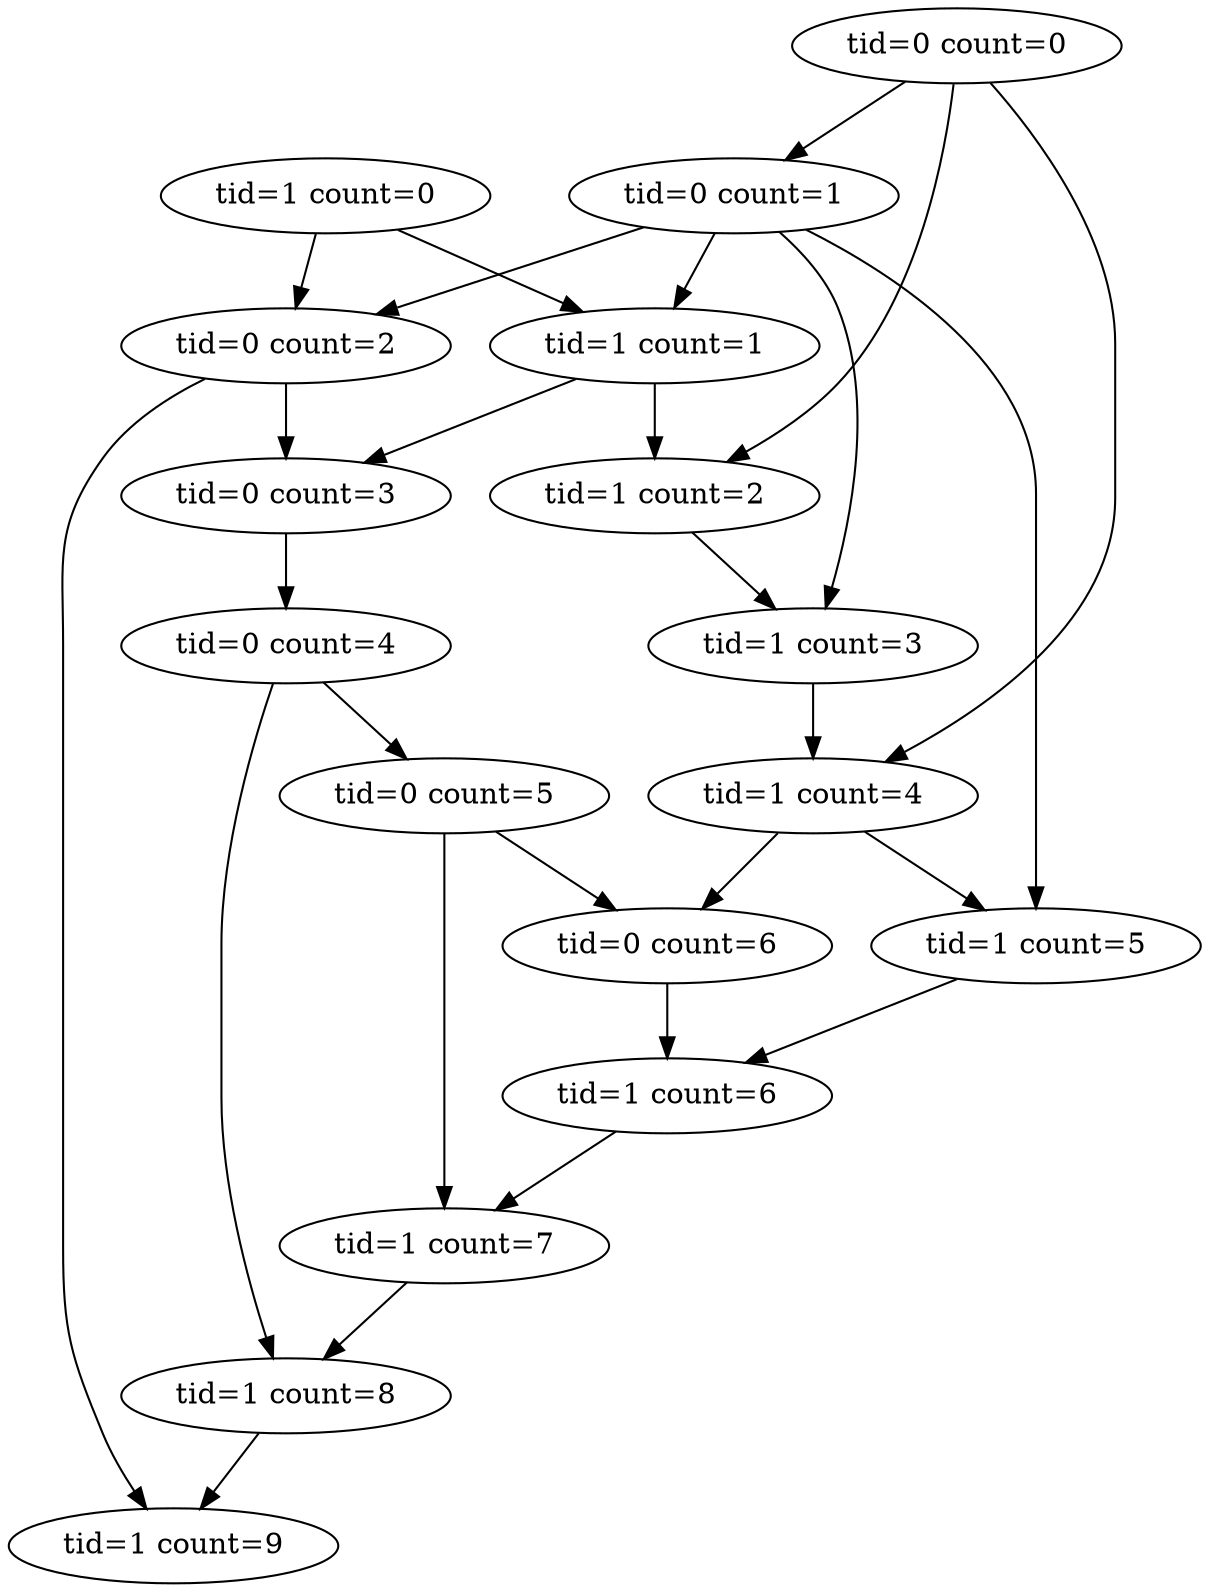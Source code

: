 digraph G {
0 [count=0, is_write=0, label="tid=0 count=0", start_addr=0, tid=0];
1 [count=1, is_write=0, label="tid=0 count=1", start_addr=0, tid=0];
2 [count=2, is_write=0, label="tid=0 count=2", start_addr=0, tid=0];
3 [count=3, is_write=0, label="tid=0 count=3", start_addr=0, tid=0];
4 [count=4, is_write=0, label="tid=0 count=4", start_addr=0, tid=0];
5 [count=5, is_write=0, label="tid=0 count=5", start_addr=0, tid=0];
6 [count=6, is_write=0, label="tid=0 count=6", start_addr=0, tid=0];
20 [count=0, is_write=0, label="tid=1 count=0", start_addr=0, tid=1];
21 [count=1, is_write=0, label="tid=1 count=1", start_addr=0, tid=1];
22 [count=2, is_write=0, label="tid=1 count=2", start_addr=0, tid=1];
23 [count=3, is_write=0, label="tid=1 count=3", start_addr=0, tid=1];
24 [count=4, is_write=0, label="tid=1 count=4", start_addr=0, tid=1];
25 [count=5, is_write=0, label="tid=1 count=5", start_addr=0, tid=1];
26 [count=6, is_write=0, label="tid=1 count=6", start_addr=0, tid=1];
27 [count=7, is_write=0, label="tid=1 count=7", start_addr=0, tid=1];
28 [count=8, is_write=0, label="tid=1 count=8", start_addr=0, tid=1];
29 [count=9, is_write=0, label="tid=1 count=9", start_addr=0, tid=1];
0->1 ;
1->2 ;
2->3 ;
3->4 ;
4->5 ;
5->6 ;
20->21 ;
21->22 ;
22->23 ;
23->24 ;
24->25 ;
25->26 ;
26->27 ;
27->28 ;
28->29 ;
0->24 ;
0->22 ;
1->25 ;
1->23 ;
1->21 ;
2->29 ;
4->28 ;
5->27 ;
6->26 ;
20->2 ;
21->3 ;
24->6 ;
}
